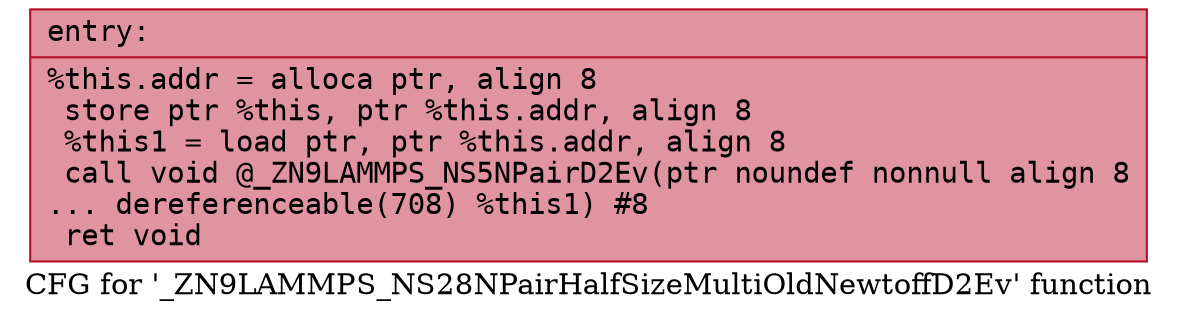 digraph "CFG for '_ZN9LAMMPS_NS28NPairHalfSizeMultiOldNewtoffD2Ev' function" {
	label="CFG for '_ZN9LAMMPS_NS28NPairHalfSizeMultiOldNewtoffD2Ev' function";

	Node0x558f0df4fd70 [shape=record,color="#b70d28ff", style=filled, fillcolor="#b70d2870" fontname="Courier",label="{entry:\l|  %this.addr = alloca ptr, align 8\l  store ptr %this, ptr %this.addr, align 8\l  %this1 = load ptr, ptr %this.addr, align 8\l  call void @_ZN9LAMMPS_NS5NPairD2Ev(ptr noundef nonnull align 8\l... dereferenceable(708) %this1) #8\l  ret void\l}"];
}
